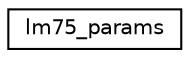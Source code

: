 digraph "Graphical Class Hierarchy"
{
 // LATEX_PDF_SIZE
  edge [fontname="Helvetica",fontsize="10",labelfontname="Helvetica",labelfontsize="10"];
  node [fontname="Helvetica",fontsize="10",shape=record];
  rankdir="LR";
  Node0 [label="lm75_params",height=0.2,width=0.4,color="black", fillcolor="white", style="filled",URL="$structlm75__params.html",tooltip="params required for initialization"];
}
